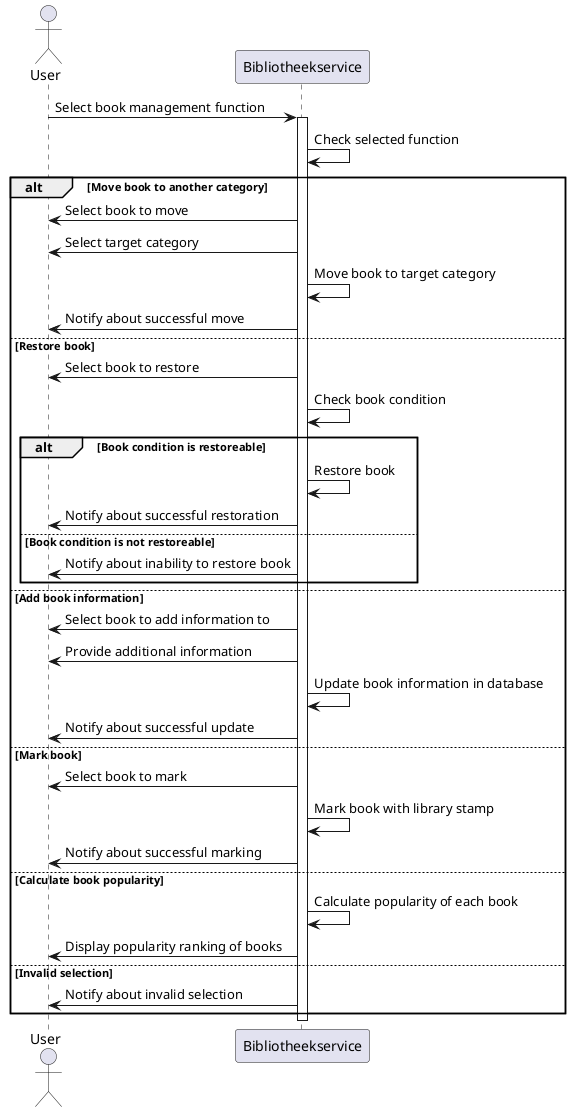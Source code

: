 @startuml
actor User
participant "Bibliotheekservice" as BibService

User -> BibService: Select book management function
activate BibService
BibService -> BibService: Check selected function
alt Move book to another category
  BibService -> User: Select book to move
  BibService -> User: Select target category
  BibService -> BibService: Move book to target category
  BibService -> User: Notify about successful move
else Restore book
  BibService -> User: Select book to restore
  BibService -> BibService: Check book condition
  alt Book condition is restoreable
    BibService -> BibService: Restore book
    BibService -> User: Notify about successful restoration
  else Book condition is not restoreable
    BibService -> User: Notify about inability to restore book
  end
else Add book information
  BibService -> User: Select book to add information to
  BibService -> User: Provide additional information
  BibService -> BibService: Update book information in database
  BibService -> User: Notify about successful update
else Mark book
  BibService -> User: Select book to mark
  BibService -> BibService: Mark book with library stamp
  BibService -> User: Notify about successful marking
else Calculate book popularity
  BibService -> BibService: Calculate popularity of each book
  BibService -> User: Display popularity ranking of books
else Invalid selection
  BibService -> User: Notify about invalid selection
end
deactivate BibService
@enduml